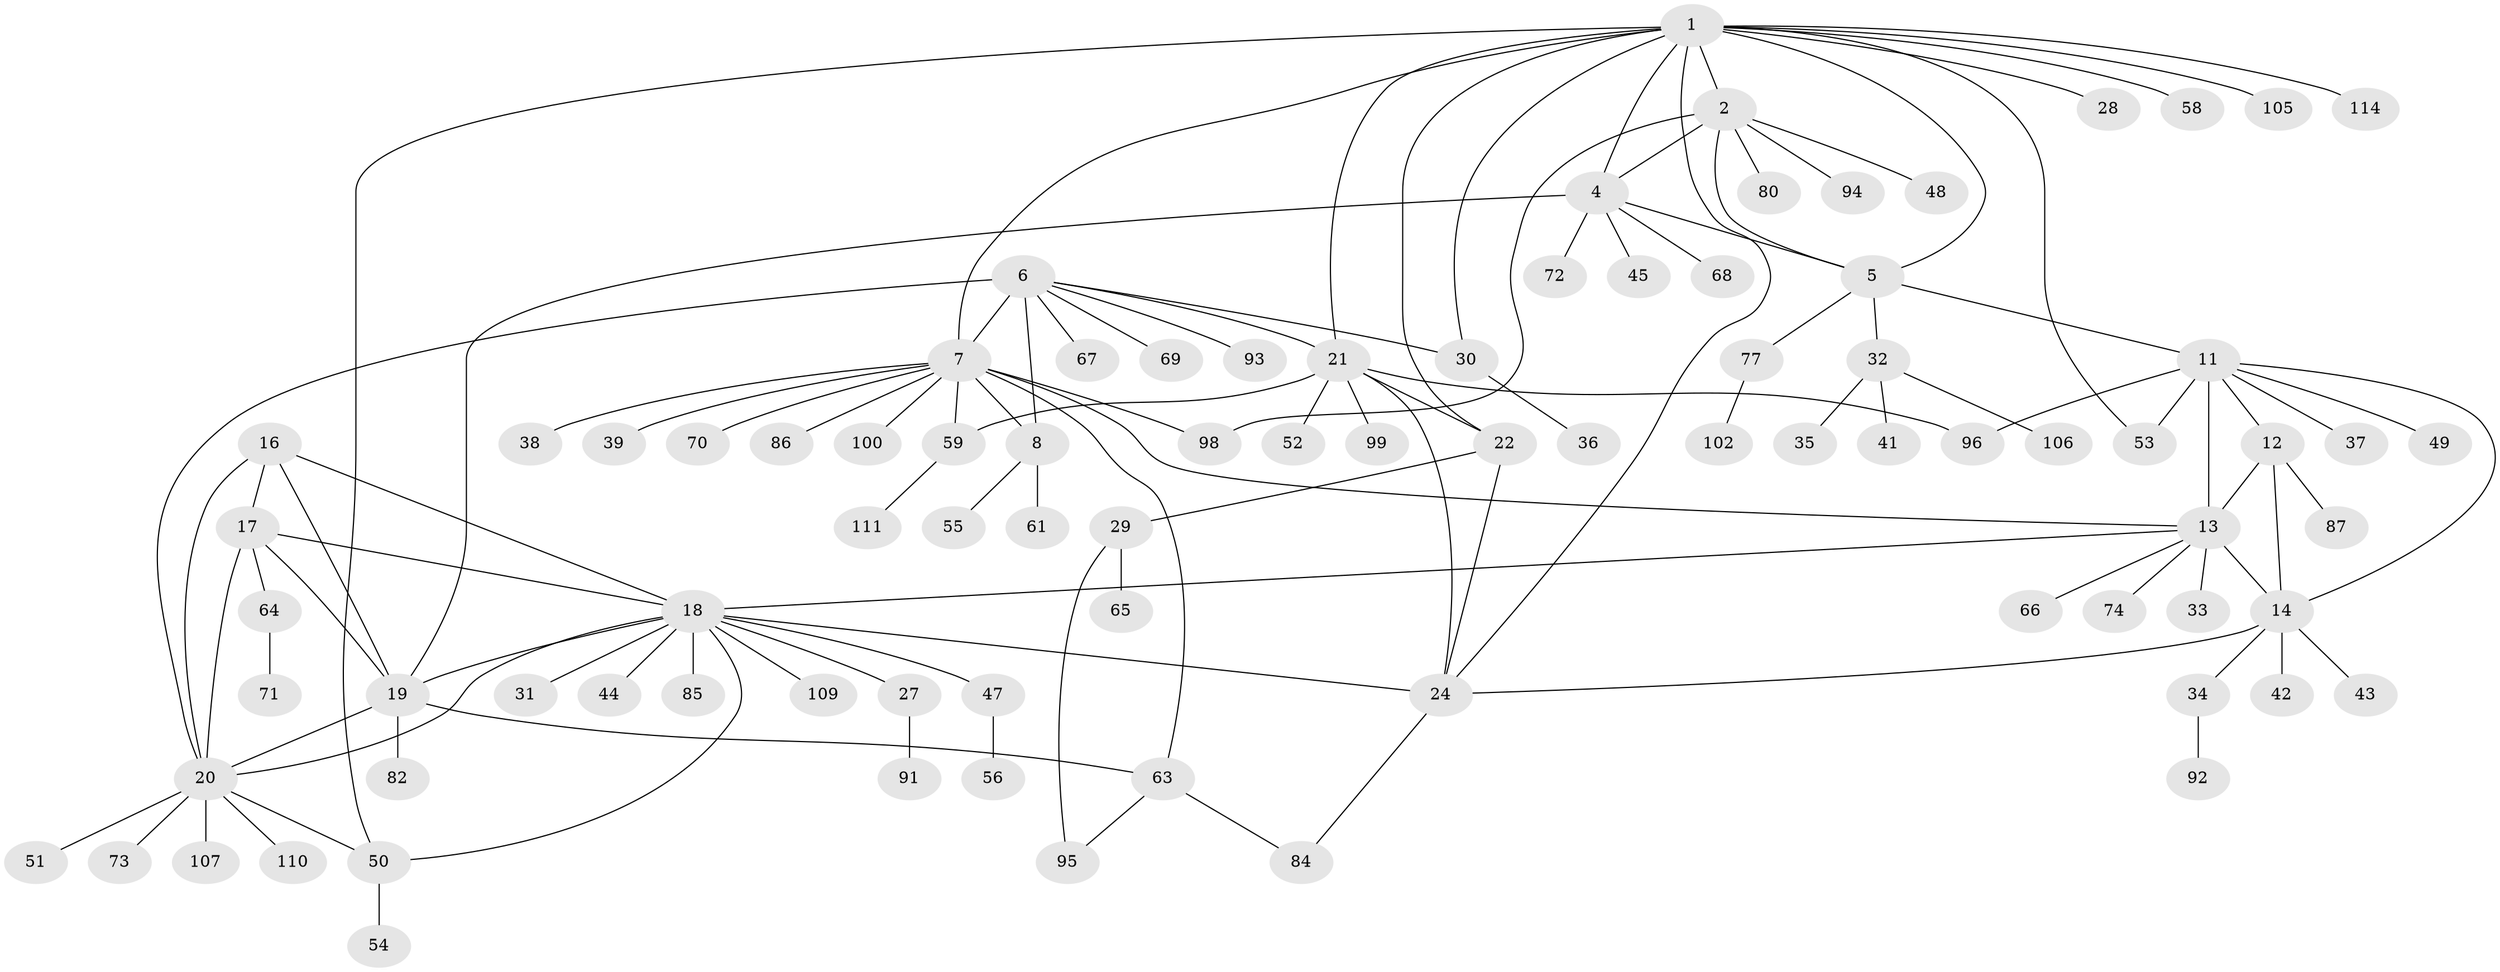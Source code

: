 // original degree distribution, {12: 0.008771929824561403, 8: 0.05263157894736842, 4: 0.043859649122807015, 9: 0.03508771929824561, 10: 0.008771929824561403, 6: 0.05263157894736842, 7: 0.008771929824561403, 5: 0.02631578947368421, 14: 0.008771929824561403, 11: 0.008771929824561403, 1: 0.5614035087719298, 2: 0.14035087719298245, 3: 0.043859649122807015}
// Generated by graph-tools (version 1.1) at 2025/42/03/06/25 10:42:08]
// undirected, 86 vertices, 117 edges
graph export_dot {
graph [start="1"]
  node [color=gray90,style=filled];
  1 [super="+25"];
  2 [super="+3"];
  4 [super="+89"];
  5 [super="+46"];
  6 [super="+10"];
  7 [super="+9"];
  8;
  11 [super="+79"];
  12 [super="+97"];
  13 [super="+15"];
  14 [super="+40"];
  16;
  17 [super="+57"];
  18 [super="+75"];
  19 [super="+76"];
  20 [super="+78"];
  21 [super="+23"];
  22 [super="+26"];
  24 [super="+113"];
  27;
  28;
  29 [super="+104"];
  30 [super="+62"];
  31;
  32 [super="+103"];
  33;
  34;
  35;
  36;
  37;
  38;
  39 [super="+83"];
  41;
  42;
  43;
  44;
  45;
  47 [super="+101"];
  48;
  49 [super="+81"];
  50 [super="+108"];
  51 [super="+60"];
  52;
  53;
  54;
  55;
  56;
  58;
  59 [super="+88"];
  61 [super="+90"];
  63;
  64 [super="+112"];
  65;
  66;
  67;
  68;
  69;
  70;
  71;
  72;
  73;
  74;
  77;
  80;
  82;
  84;
  85;
  86;
  87;
  91;
  92;
  93;
  94;
  95;
  96;
  98;
  99;
  100;
  102;
  105;
  106;
  107;
  109;
  110;
  111;
  114;
  1 -- 2 [weight=2];
  1 -- 4;
  1 -- 5;
  1 -- 7;
  1 -- 50;
  1 -- 53;
  1 -- 58;
  1 -- 105;
  1 -- 114;
  1 -- 30;
  1 -- 21 [weight=2];
  1 -- 22;
  1 -- 24;
  1 -- 28;
  2 -- 4 [weight=2];
  2 -- 5 [weight=2];
  2 -- 48;
  2 -- 80;
  2 -- 94;
  2 -- 98;
  4 -- 5;
  4 -- 19;
  4 -- 45;
  4 -- 68;
  4 -- 72;
  5 -- 11 [weight=2];
  5 -- 32;
  5 -- 77;
  6 -- 7 [weight=4];
  6 -- 8 [weight=2];
  6 -- 20;
  6 -- 21;
  6 -- 69;
  6 -- 93;
  6 -- 67;
  6 -- 30;
  7 -- 8 [weight=2];
  7 -- 39;
  7 -- 63;
  7 -- 98;
  7 -- 100;
  7 -- 70;
  7 -- 38;
  7 -- 86;
  7 -- 13;
  7 -- 59;
  8 -- 55;
  8 -- 61;
  11 -- 12;
  11 -- 13 [weight=2];
  11 -- 14;
  11 -- 37;
  11 -- 49;
  11 -- 53;
  11 -- 96;
  12 -- 13 [weight=2];
  12 -- 14;
  12 -- 87;
  13 -- 14 [weight=2];
  13 -- 18;
  13 -- 33;
  13 -- 74;
  13 -- 66;
  14 -- 24;
  14 -- 34;
  14 -- 42;
  14 -- 43;
  16 -- 17;
  16 -- 18;
  16 -- 19;
  16 -- 20;
  17 -- 18;
  17 -- 19;
  17 -- 20;
  17 -- 64;
  18 -- 19;
  18 -- 20;
  18 -- 24;
  18 -- 27;
  18 -- 31;
  18 -- 44;
  18 -- 47;
  18 -- 85;
  18 -- 109;
  18 -- 50;
  19 -- 20;
  19 -- 63;
  19 -- 82;
  20 -- 50;
  20 -- 51;
  20 -- 73;
  20 -- 107;
  20 -- 110;
  21 -- 22 [weight=2];
  21 -- 24 [weight=2];
  21 -- 96;
  21 -- 99;
  21 -- 52;
  21 -- 59;
  22 -- 24;
  22 -- 29;
  24 -- 84;
  27 -- 91;
  29 -- 65;
  29 -- 95;
  30 -- 36;
  32 -- 35;
  32 -- 41;
  32 -- 106;
  34 -- 92;
  47 -- 56;
  50 -- 54;
  59 -- 111;
  63 -- 84;
  63 -- 95;
  64 -- 71;
  77 -- 102;
}
